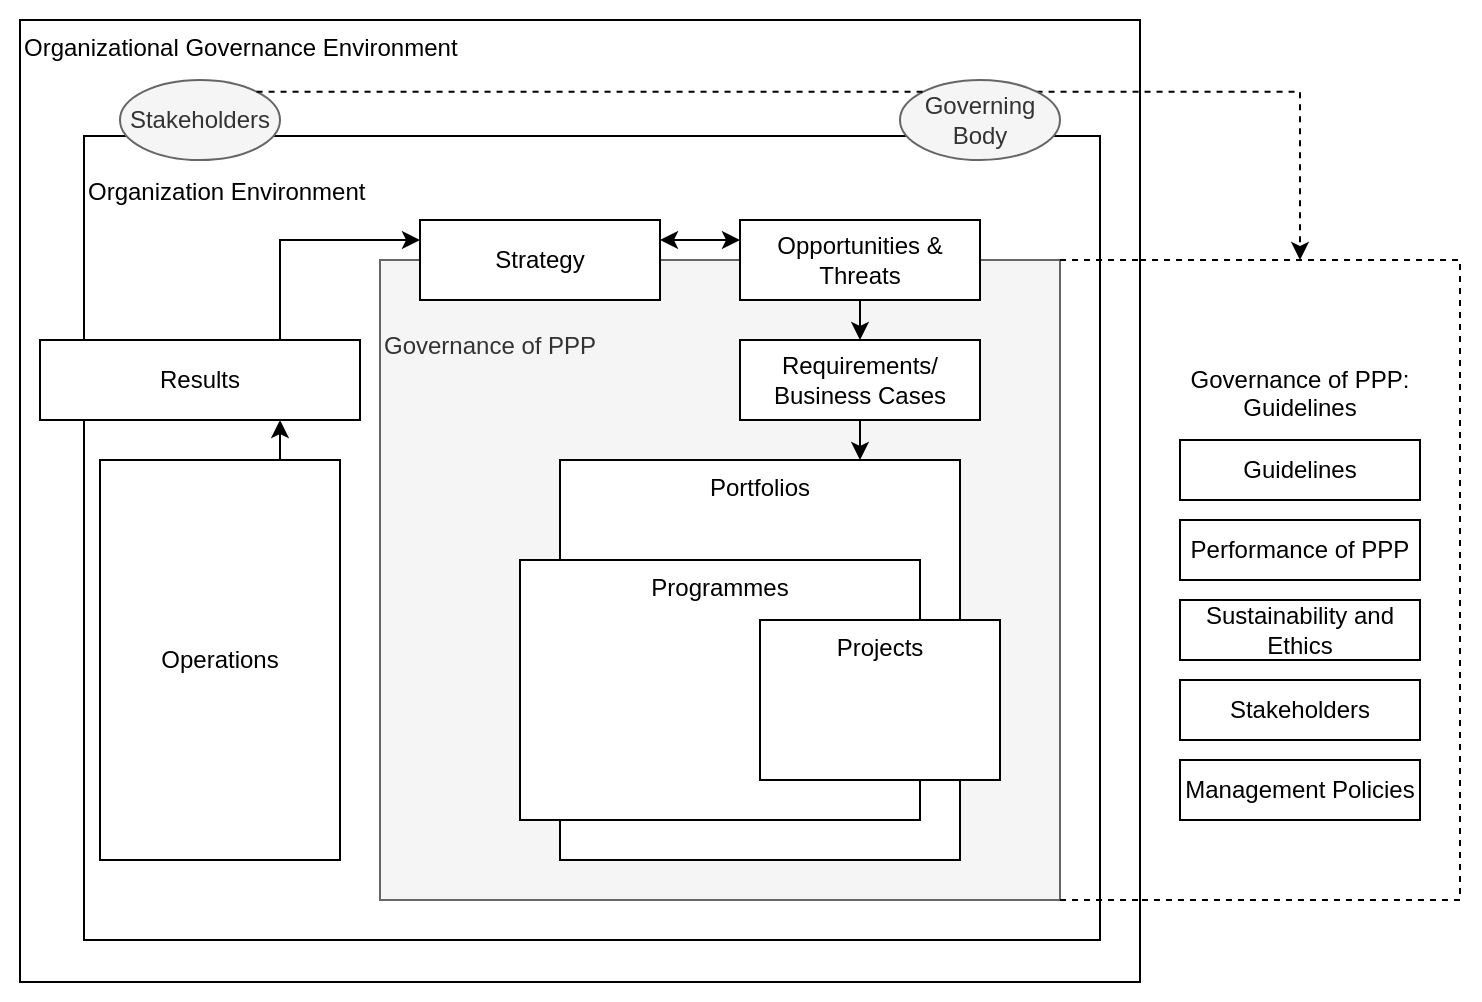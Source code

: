<mxfile version="20.2.2" type="github">
  <diagram id="BILMfl-_n3t0xHapWPdW" name="Page-1">
    <mxGraphModel dx="1422" dy="754" grid="1" gridSize="10" guides="1" tooltips="1" connect="1" arrows="1" fold="1" page="0" pageScale="1" pageWidth="827" pageHeight="1169" math="0" shadow="0">
      <root>
        <mxCell id="0" />
        <mxCell id="1" parent="0" />
        <mxCell id="HtANX6-Kzc0Ws5L2rtSl-1" value="" style="rounded=0;whiteSpace=wrap;html=1;dashed=1;fillColor=default;strokeColor=none;" vertex="1" parent="1">
          <mxGeometry x="270" y="190" width="740" height="500" as="geometry" />
        </mxCell>
        <mxCell id="IAl9m3HcrQruOkiR95BV-21" value="Organizational Governance Environment" style="rounded=0;whiteSpace=wrap;html=1;verticalAlign=top;align=left;" parent="1" vertex="1">
          <mxGeometry x="280" y="200" width="560" height="481" as="geometry" />
        </mxCell>
        <mxCell id="IAl9m3HcrQruOkiR95BV-20" value="&lt;br&gt;Organization Environment" style="rounded=0;whiteSpace=wrap;html=1;verticalAlign=top;align=left;" parent="1" vertex="1">
          <mxGeometry x="312" y="258" width="508" height="402" as="geometry" />
        </mxCell>
        <mxCell id="IAl9m3HcrQruOkiR95BV-5" value="&lt;br&gt;&lt;br&gt;Governance of PPP" style="rounded=0;whiteSpace=wrap;html=1;verticalAlign=top;align=left;fillColor=#f5f5f5;fontColor=#333333;strokeColor=#666666;" parent="1" vertex="1">
          <mxGeometry x="460" y="320" width="340" height="320" as="geometry" />
        </mxCell>
        <mxCell id="IAl9m3HcrQruOkiR95BV-4" value="Portfolios" style="rounded=0;whiteSpace=wrap;html=1;verticalAlign=top;align=center;" parent="1" vertex="1">
          <mxGeometry x="550" y="420" width="200" height="200" as="geometry" />
        </mxCell>
        <mxCell id="IAl9m3HcrQruOkiR95BV-3" value="Programmes" style="rounded=0;whiteSpace=wrap;html=1;verticalAlign=top;align=center;" parent="1" vertex="1">
          <mxGeometry x="530" y="470" width="200" height="130" as="geometry" />
        </mxCell>
        <mxCell id="IAl9m3HcrQruOkiR95BV-2" value="Projects" style="rounded=0;whiteSpace=wrap;html=1;verticalAlign=top;" parent="1" vertex="1">
          <mxGeometry x="650" y="500" width="120" height="80" as="geometry" />
        </mxCell>
        <mxCell id="IAl9m3HcrQruOkiR95BV-16" style="edgeStyle=orthogonalEdgeStyle;rounded=0;orthogonalLoop=1;jettySize=auto;html=1;exitX=0.5;exitY=1;exitDx=0;exitDy=0;entryX=0.75;entryY=0;entryDx=0;entryDy=0;startArrow=none;startFill=0;" parent="1" source="IAl9m3HcrQruOkiR95BV-6" target="IAl9m3HcrQruOkiR95BV-4" edge="1">
          <mxGeometry relative="1" as="geometry" />
        </mxCell>
        <mxCell id="IAl9m3HcrQruOkiR95BV-6" value="Requirements/ Business Cases" style="rounded=0;whiteSpace=wrap;html=1;verticalAlign=middle;" parent="1" vertex="1">
          <mxGeometry x="640" y="360" width="120" height="40" as="geometry" />
        </mxCell>
        <mxCell id="IAl9m3HcrQruOkiR95BV-15" style="edgeStyle=orthogonalEdgeStyle;rounded=0;orthogonalLoop=1;jettySize=auto;html=1;exitX=0.5;exitY=1;exitDx=0;exitDy=0;entryX=0.5;entryY=0;entryDx=0;entryDy=0;startArrow=none;startFill=0;" parent="1" source="IAl9m3HcrQruOkiR95BV-7" target="IAl9m3HcrQruOkiR95BV-6" edge="1">
          <mxGeometry relative="1" as="geometry" />
        </mxCell>
        <mxCell id="IAl9m3HcrQruOkiR95BV-7" value="Opportunities &amp;amp; Threats" style="rounded=0;whiteSpace=wrap;html=1;verticalAlign=middle;" parent="1" vertex="1">
          <mxGeometry x="640" y="300" width="120" height="40" as="geometry" />
        </mxCell>
        <mxCell id="IAl9m3HcrQruOkiR95BV-14" style="edgeStyle=orthogonalEdgeStyle;rounded=0;orthogonalLoop=1;jettySize=auto;html=1;exitX=1;exitY=0.25;exitDx=0;exitDy=0;entryX=0;entryY=0.25;entryDx=0;entryDy=0;startArrow=classic;startFill=1;" parent="1" source="IAl9m3HcrQruOkiR95BV-8" target="IAl9m3HcrQruOkiR95BV-7" edge="1">
          <mxGeometry relative="1" as="geometry" />
        </mxCell>
        <mxCell id="IAl9m3HcrQruOkiR95BV-8" value="Strategy" style="rounded=0;whiteSpace=wrap;html=1;verticalAlign=middle;" parent="1" vertex="1">
          <mxGeometry x="480" y="300" width="120" height="40" as="geometry" />
        </mxCell>
        <mxCell id="IAl9m3HcrQruOkiR95BV-12" style="edgeStyle=orthogonalEdgeStyle;rounded=0;orthogonalLoop=1;jettySize=auto;html=1;exitX=0.75;exitY=0;exitDx=0;exitDy=0;entryX=0.75;entryY=1;entryDx=0;entryDy=0;" parent="1" source="IAl9m3HcrQruOkiR95BV-9" target="IAl9m3HcrQruOkiR95BV-10" edge="1">
          <mxGeometry relative="1" as="geometry" />
        </mxCell>
        <mxCell id="IAl9m3HcrQruOkiR95BV-9" value="Operations" style="rounded=0;whiteSpace=wrap;html=1;verticalAlign=middle;" parent="1" vertex="1">
          <mxGeometry x="320" y="420" width="120" height="200" as="geometry" />
        </mxCell>
        <mxCell id="IAl9m3HcrQruOkiR95BV-13" style="edgeStyle=orthogonalEdgeStyle;rounded=0;orthogonalLoop=1;jettySize=auto;html=1;exitX=0.75;exitY=0;exitDx=0;exitDy=0;entryX=0;entryY=0.25;entryDx=0;entryDy=0;" parent="1" source="IAl9m3HcrQruOkiR95BV-10" target="IAl9m3HcrQruOkiR95BV-8" edge="1">
          <mxGeometry relative="1" as="geometry" />
        </mxCell>
        <mxCell id="IAl9m3HcrQruOkiR95BV-10" value="Results" style="rounded=0;whiteSpace=wrap;html=1;verticalAlign=middle;" parent="1" vertex="1">
          <mxGeometry x="290" y="360" width="160" height="40" as="geometry" />
        </mxCell>
        <mxCell id="IAl9m3HcrQruOkiR95BV-31" style="edgeStyle=orthogonalEdgeStyle;rounded=0;orthogonalLoop=1;jettySize=auto;html=1;exitX=1;exitY=0;exitDx=0;exitDy=0;entryX=0.5;entryY=0;entryDx=0;entryDy=0;startArrow=none;startFill=0;dashed=1;" parent="1" source="IAl9m3HcrQruOkiR95BV-18" target="IAl9m3HcrQruOkiR95BV-23" edge="1">
          <mxGeometry relative="1" as="geometry" />
        </mxCell>
        <mxCell id="IAl9m3HcrQruOkiR95BV-18" value="Governing Body" style="ellipse;whiteSpace=wrap;html=1;fillColor=#f5f5f5;fontColor=#333333;strokeColor=#666666;" parent="1" vertex="1">
          <mxGeometry x="720" y="230" width="80" height="40" as="geometry" />
        </mxCell>
        <mxCell id="IAl9m3HcrQruOkiR95BV-19" value="Stakeholders" style="ellipse;whiteSpace=wrap;html=1;fillColor=#f5f5f5;fontColor=#333333;strokeColor=#666666;" parent="1" vertex="1">
          <mxGeometry x="330" y="230" width="80" height="40" as="geometry" />
        </mxCell>
        <mxCell id="IAl9m3HcrQruOkiR95BV-23" value="Governance of PPP:&lt;br&gt;Guidelines&lt;br&gt;&lt;br&gt;&lt;br&gt;&lt;br&gt;&lt;br&gt;&lt;br&gt;&lt;br&gt;&lt;br&gt;&lt;br&gt;&lt;br&gt;&lt;br&gt;&lt;br&gt;&lt;br&gt;&lt;br&gt;" style="rounded=0;whiteSpace=wrap;html=1;dashed=1;fillColor=none;" parent="1" vertex="1">
          <mxGeometry x="840" y="320" width="160" height="320" as="geometry" />
        </mxCell>
        <mxCell id="IAl9m3HcrQruOkiR95BV-24" value="Guidelines" style="rounded=0;whiteSpace=wrap;html=1;verticalAlign=middle;" parent="1" vertex="1">
          <mxGeometry x="860" y="410" width="120" height="30" as="geometry" />
        </mxCell>
        <mxCell id="IAl9m3HcrQruOkiR95BV-25" value="Performance of PPP" style="rounded=0;whiteSpace=wrap;html=1;verticalAlign=middle;" parent="1" vertex="1">
          <mxGeometry x="860" y="450" width="120" height="30" as="geometry" />
        </mxCell>
        <mxCell id="IAl9m3HcrQruOkiR95BV-26" value="Sustainability and Ethics" style="rounded=0;whiteSpace=wrap;html=1;verticalAlign=middle;" parent="1" vertex="1">
          <mxGeometry x="860" y="490" width="120" height="30" as="geometry" />
        </mxCell>
        <mxCell id="IAl9m3HcrQruOkiR95BV-27" value="Stakeholders" style="rounded=0;whiteSpace=wrap;html=1;verticalAlign=middle;" parent="1" vertex="1">
          <mxGeometry x="860" y="530" width="120" height="30" as="geometry" />
        </mxCell>
        <mxCell id="IAl9m3HcrQruOkiR95BV-28" value="Management Policies" style="rounded=0;whiteSpace=wrap;html=1;verticalAlign=middle;" parent="1" vertex="1">
          <mxGeometry x="860" y="570" width="120" height="30" as="geometry" />
        </mxCell>
        <mxCell id="IAl9m3HcrQruOkiR95BV-29" value="" style="endArrow=none;dashed=1;html=1;rounded=0;exitX=1;exitY=0;exitDx=0;exitDy=0;entryX=0;entryY=0;entryDx=0;entryDy=0;" parent="1" source="IAl9m3HcrQruOkiR95BV-19" target="IAl9m3HcrQruOkiR95BV-18" edge="1">
          <mxGeometry width="50" height="50" relative="1" as="geometry">
            <mxPoint x="620" y="530" as="sourcePoint" />
            <mxPoint x="670" y="480" as="targetPoint" />
          </mxGeometry>
        </mxCell>
        <mxCell id="IAl9m3HcrQruOkiR95BV-32" value="" style="endArrow=none;dashed=1;html=1;rounded=0;exitX=1;exitY=0;exitDx=0;exitDy=0;entryX=0;entryY=0;entryDx=0;entryDy=0;" parent="1" source="IAl9m3HcrQruOkiR95BV-5" target="IAl9m3HcrQruOkiR95BV-23" edge="1">
          <mxGeometry width="50" height="50" relative="1" as="geometry">
            <mxPoint x="408.284" y="245.858" as="sourcePoint" />
            <mxPoint x="741.716" y="245.858" as="targetPoint" />
          </mxGeometry>
        </mxCell>
        <mxCell id="IAl9m3HcrQruOkiR95BV-33" value="" style="endArrow=none;dashed=1;html=1;rounded=0;exitX=1;exitY=1;exitDx=0;exitDy=0;entryX=0;entryY=1;entryDx=0;entryDy=0;" parent="1" source="IAl9m3HcrQruOkiR95BV-5" target="IAl9m3HcrQruOkiR95BV-23" edge="1">
          <mxGeometry width="50" height="50" relative="1" as="geometry">
            <mxPoint x="810" y="330" as="sourcePoint" />
            <mxPoint x="850" y="330" as="targetPoint" />
          </mxGeometry>
        </mxCell>
      </root>
    </mxGraphModel>
  </diagram>
</mxfile>
